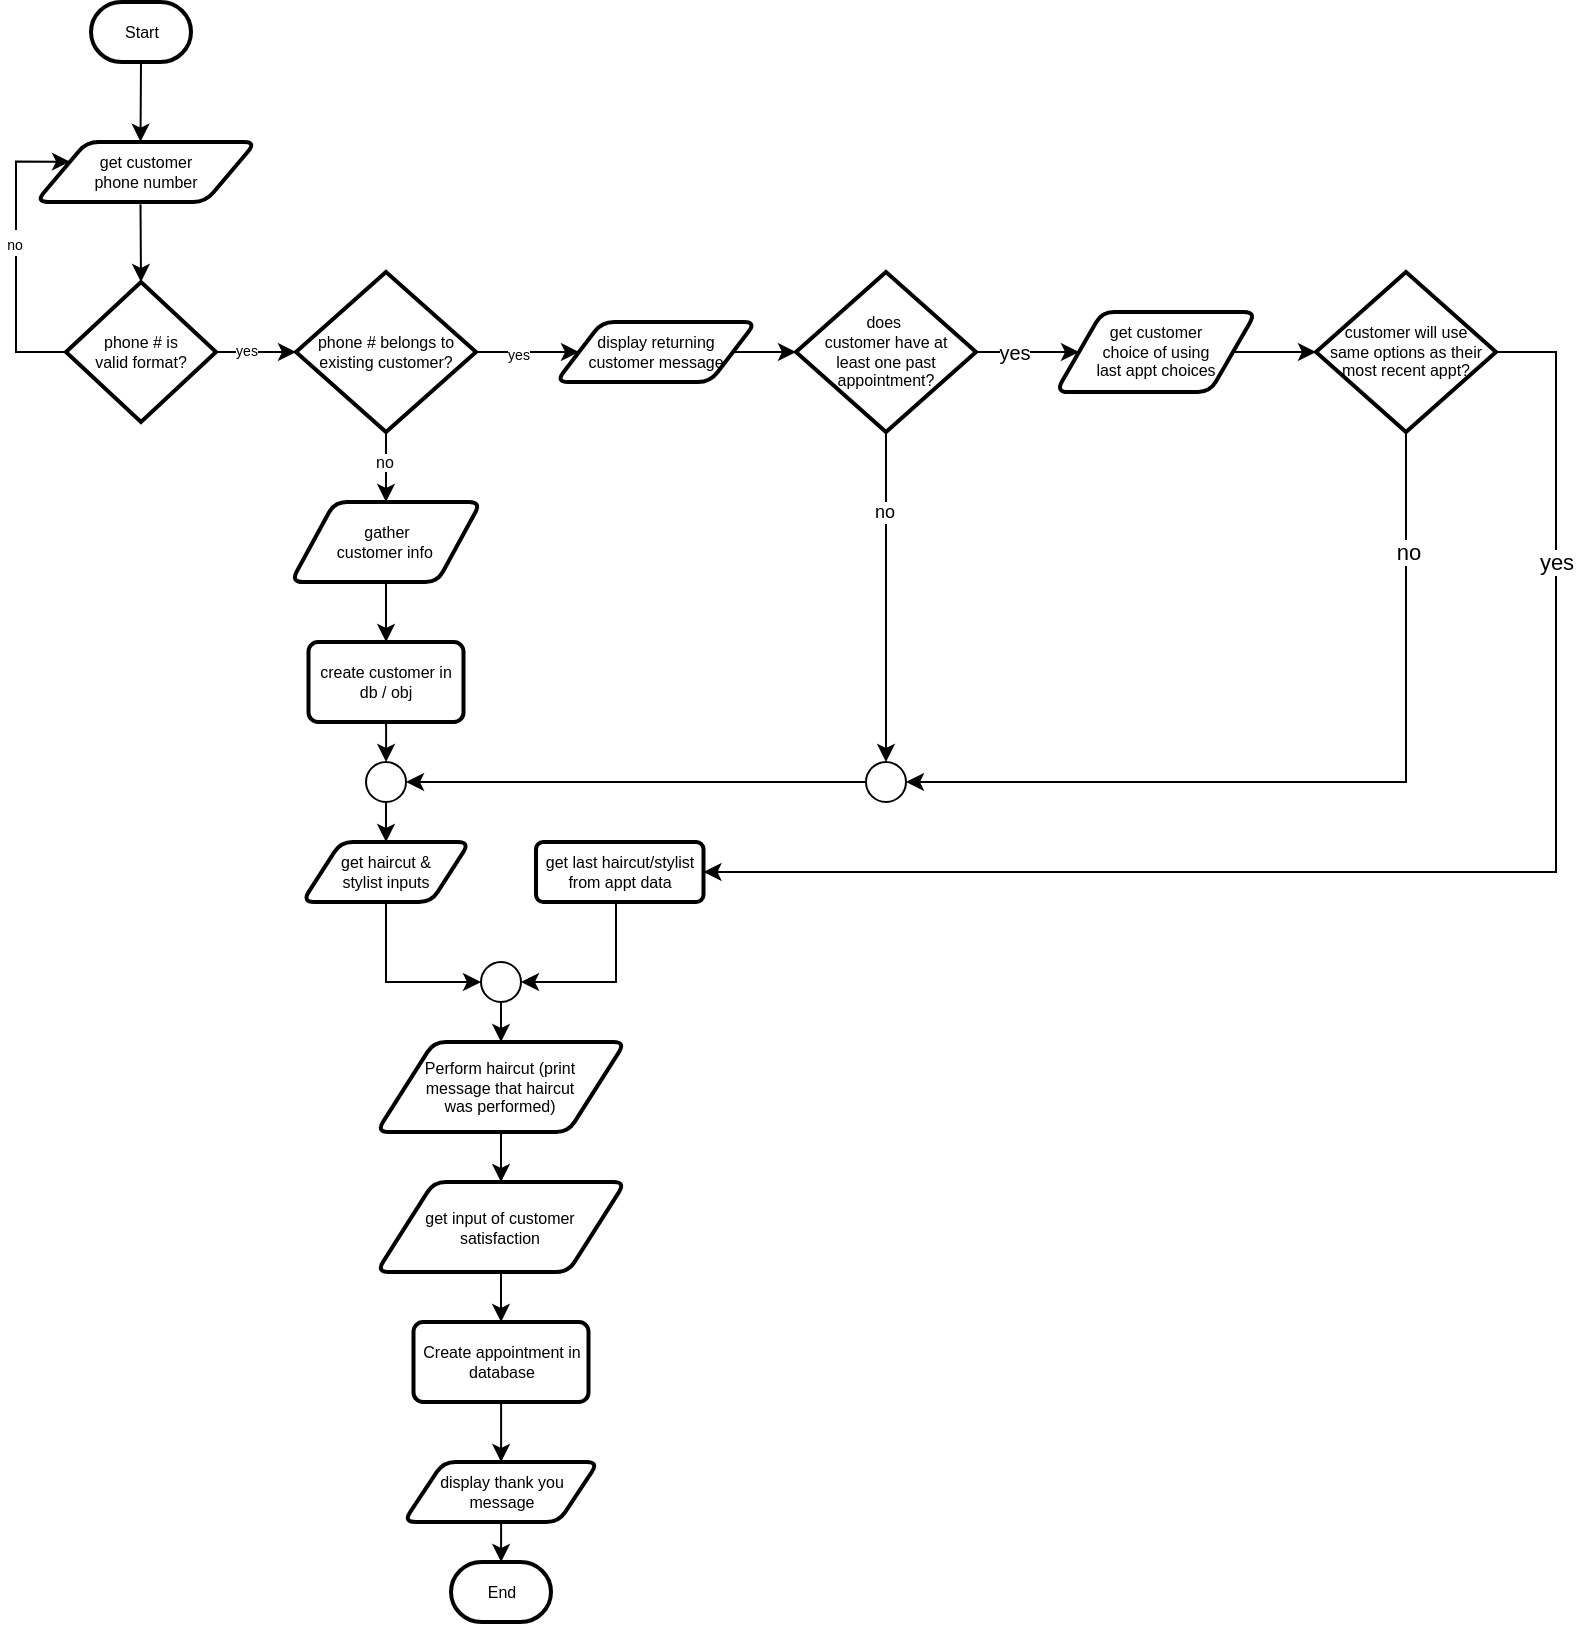 <mxfile version="26.2.2">
  <diagram id="C5RBs43oDa-KdzZeNtuy" name="Page-1">
    <mxGraphModel dx="951" dy="679" grid="1" gridSize="10" guides="1" tooltips="1" connect="1" arrows="1" fold="1" page="1" pageScale="1" pageWidth="827" pageHeight="1169" math="0" shadow="0">
      <root>
        <mxCell id="WIyWlLk6GJQsqaUBKTNV-0" />
        <mxCell id="WIyWlLk6GJQsqaUBKTNV-1" parent="WIyWlLk6GJQsqaUBKTNV-0" />
        <mxCell id="jGkuGe6WWfxTbhynXy6A-0" value="Start" style="strokeWidth=2;html=1;shape=mxgraph.flowchart.terminator;whiteSpace=wrap;fontSize=8;" vertex="1" parent="WIyWlLk6GJQsqaUBKTNV-1">
          <mxGeometry x="67.5" y="20" width="50" height="30" as="geometry" />
        </mxCell>
        <mxCell id="jGkuGe6WWfxTbhynXy6A-1" value="get customer&lt;div&gt;phone number&lt;/div&gt;" style="shape=parallelogram;html=1;strokeWidth=2;perimeter=parallelogramPerimeter;whiteSpace=wrap;rounded=1;arcSize=12;size=0.23;fontSize=8;" vertex="1" parent="WIyWlLk6GJQsqaUBKTNV-1">
          <mxGeometry x="40" y="90" width="110" height="30" as="geometry" />
        </mxCell>
        <mxCell id="jGkuGe6WWfxTbhynXy6A-5" style="edgeStyle=orthogonalEdgeStyle;rounded=0;orthogonalLoop=1;jettySize=auto;html=1;exitX=0;exitY=0.5;exitDx=0;exitDy=0;exitPerimeter=0;entryX=0;entryY=0.25;entryDx=0;entryDy=0;" edge="1" parent="WIyWlLk6GJQsqaUBKTNV-1" source="jGkuGe6WWfxTbhynXy6A-4" target="jGkuGe6WWfxTbhynXy6A-1">
          <mxGeometry relative="1" as="geometry">
            <mxPoint x="65" y="155" as="sourcePoint" />
            <mxPoint x="50" y="100" as="targetPoint" />
            <Array as="points">
              <mxPoint x="30" y="195" />
              <mxPoint x="30" y="100" />
            </Array>
          </mxGeometry>
        </mxCell>
        <mxCell id="jGkuGe6WWfxTbhynXy6A-6" value="&lt;font style=&quot;font-size: 7px;&quot;&gt;no&lt;/font&gt;" style="edgeLabel;html=1;align=center;verticalAlign=middle;resizable=0;points=[];" vertex="1" connectable="0" parent="jGkuGe6WWfxTbhynXy6A-5">
          <mxGeometry x="0.096" y="1" relative="1" as="geometry">
            <mxPoint as="offset" />
          </mxGeometry>
        </mxCell>
        <mxCell id="jGkuGe6WWfxTbhynXy6A-4" value="&lt;font&gt;phone # is valid&amp;nbsp;&lt;/font&gt;&lt;span style=&quot;background-color: transparent; color: light-dark(rgb(0, 0, 0), rgb(255, 255, 255));&quot;&gt;format?&lt;/span&gt;" style="strokeWidth=2;html=1;shape=mxgraph.flowchart.decision;whiteSpace=wrap;fontSize=8;" vertex="1" parent="WIyWlLk6GJQsqaUBKTNV-1">
          <mxGeometry x="55" y="160" width="75" height="70" as="geometry" />
        </mxCell>
        <mxCell id="jGkuGe6WWfxTbhynXy6A-7" value="" style="endArrow=classic;html=1;rounded=0;exitX=0.475;exitY=1.038;exitDx=0;exitDy=0;exitPerimeter=0;entryX=0.5;entryY=0;entryDx=0;entryDy=0;entryPerimeter=0;" edge="1" parent="WIyWlLk6GJQsqaUBKTNV-1" source="jGkuGe6WWfxTbhynXy6A-1" target="jGkuGe6WWfxTbhynXy6A-4">
          <mxGeometry width="50" height="50" relative="1" as="geometry">
            <mxPoint x="100" y="180" as="sourcePoint" />
            <mxPoint x="150" y="130" as="targetPoint" />
          </mxGeometry>
        </mxCell>
        <mxCell id="jGkuGe6WWfxTbhynXy6A-8" value="" style="endArrow=classic;html=1;rounded=0;exitX=0.5;exitY=1;exitDx=0;exitDy=0;exitPerimeter=0;entryX=0.475;entryY=-0.005;entryDx=0;entryDy=0;entryPerimeter=0;" edge="1" parent="WIyWlLk6GJQsqaUBKTNV-1" source="jGkuGe6WWfxTbhynXy6A-0" target="jGkuGe6WWfxTbhynXy6A-1">
          <mxGeometry width="50" height="50" relative="1" as="geometry">
            <mxPoint x="102" y="131" as="sourcePoint" />
            <mxPoint x="103" y="170" as="targetPoint" />
          </mxGeometry>
        </mxCell>
        <mxCell id="jGkuGe6WWfxTbhynXy6A-14" value="" style="edgeStyle=orthogonalEdgeStyle;rounded=0;orthogonalLoop=1;jettySize=auto;html=1;entryX=0;entryY=0.5;entryDx=0;entryDy=0;" edge="1" parent="WIyWlLk6GJQsqaUBKTNV-1" source="jGkuGe6WWfxTbhynXy6A-9" target="jGkuGe6WWfxTbhynXy6A-16">
          <mxGeometry relative="1" as="geometry">
            <mxPoint x="280" y="160" as="targetPoint" />
          </mxGeometry>
        </mxCell>
        <mxCell id="jGkuGe6WWfxTbhynXy6A-15" value="&lt;font style=&quot;font-size: 7px;&quot;&gt;yes&lt;/font&gt;" style="edgeLabel;html=1;align=center;verticalAlign=middle;resizable=0;points=[];" vertex="1" connectable="0" parent="jGkuGe6WWfxTbhynXy6A-14">
          <mxGeometry x="-0.179" relative="1" as="geometry">
            <mxPoint as="offset" />
          </mxGeometry>
        </mxCell>
        <mxCell id="jGkuGe6WWfxTbhynXy6A-20" value="" style="edgeStyle=orthogonalEdgeStyle;rounded=0;orthogonalLoop=1;jettySize=auto;html=1;" edge="1" parent="WIyWlLk6GJQsqaUBKTNV-1" source="jGkuGe6WWfxTbhynXy6A-9" target="jGkuGe6WWfxTbhynXy6A-19">
          <mxGeometry relative="1" as="geometry" />
        </mxCell>
        <mxCell id="jGkuGe6WWfxTbhynXy6A-21" value="no" style="edgeLabel;html=1;align=center;verticalAlign=middle;resizable=0;points=[];fontSize=8;" vertex="1" connectable="0" parent="jGkuGe6WWfxTbhynXy6A-20">
          <mxGeometry x="-0.323" y="2" relative="1" as="geometry">
            <mxPoint x="-3" as="offset" />
          </mxGeometry>
        </mxCell>
        <mxCell id="jGkuGe6WWfxTbhynXy6A-9" value="&lt;font&gt;phone # belongs to existing customer?&lt;/font&gt;" style="strokeWidth=2;html=1;shape=mxgraph.flowchart.decision;whiteSpace=wrap;fontSize=8;" vertex="1" parent="WIyWlLk6GJQsqaUBKTNV-1">
          <mxGeometry x="170" y="155" width="90" height="80" as="geometry" />
        </mxCell>
        <mxCell id="jGkuGe6WWfxTbhynXy6A-11" style="edgeStyle=orthogonalEdgeStyle;rounded=0;orthogonalLoop=1;jettySize=auto;html=1;entryX=0;entryY=0.5;entryDx=0;entryDy=0;entryPerimeter=0;" edge="1" parent="WIyWlLk6GJQsqaUBKTNV-1" source="jGkuGe6WWfxTbhynXy6A-4" target="jGkuGe6WWfxTbhynXy6A-9">
          <mxGeometry relative="1" as="geometry" />
        </mxCell>
        <mxCell id="jGkuGe6WWfxTbhynXy6A-12" value="&lt;font style=&quot;font-size: 7px;&quot;&gt;yes&lt;/font&gt;" style="edgeLabel;html=1;align=center;verticalAlign=middle;resizable=0;points=[];" vertex="1" connectable="0" parent="jGkuGe6WWfxTbhynXy6A-11">
          <mxGeometry x="-0.65" y="1" relative="1" as="geometry">
            <mxPoint x="8" y="-1" as="offset" />
          </mxGeometry>
        </mxCell>
        <mxCell id="jGkuGe6WWfxTbhynXy6A-30" value="" style="edgeStyle=orthogonalEdgeStyle;rounded=0;orthogonalLoop=1;jettySize=auto;html=1;entryX=1;entryY=0.5;entryDx=0;entryDy=0;entryPerimeter=0;" edge="1" parent="WIyWlLk6GJQsqaUBKTNV-1" source="jGkuGe6WWfxTbhynXy6A-41" target="jGkuGe6WWfxTbhynXy6A-31">
          <mxGeometry relative="1" as="geometry">
            <mxPoint x="345" y="355" as="targetPoint" />
            <Array as="points">
              <mxPoint x="465" y="410" />
            </Array>
          </mxGeometry>
        </mxCell>
        <mxCell id="jGkuGe6WWfxTbhynXy6A-36" style="edgeStyle=orthogonalEdgeStyle;rounded=0;orthogonalLoop=1;jettySize=auto;html=1;entryX=0;entryY=0.5;entryDx=0;entryDy=0;" edge="1" parent="WIyWlLk6GJQsqaUBKTNV-1" source="jGkuGe6WWfxTbhynXy6A-13" target="jGkuGe6WWfxTbhynXy6A-35">
          <mxGeometry relative="1" as="geometry" />
        </mxCell>
        <mxCell id="jGkuGe6WWfxTbhynXy6A-37" value="&lt;font style=&quot;font-size: 10px;&quot;&gt;yes&lt;/font&gt;" style="edgeLabel;html=1;align=center;verticalAlign=middle;resizable=0;points=[];" vertex="1" connectable="0" parent="jGkuGe6WWfxTbhynXy6A-36">
          <mxGeometry x="-0.27" relative="1" as="geometry">
            <mxPoint as="offset" />
          </mxGeometry>
        </mxCell>
        <mxCell id="jGkuGe6WWfxTbhynXy6A-13" value="&lt;font&gt;does&amp;nbsp;&lt;/font&gt;&lt;div&gt;&lt;font&gt;customer have at&lt;/font&gt;&lt;/div&gt;&lt;div&gt;&lt;font&gt;least one past appointment?&lt;/font&gt;&lt;/div&gt;" style="strokeWidth=2;html=1;shape=mxgraph.flowchart.decision;whiteSpace=wrap;fontSize=8;" vertex="1" parent="WIyWlLk6GJQsqaUBKTNV-1">
          <mxGeometry x="420" y="155" width="90" height="80" as="geometry" />
        </mxCell>
        <mxCell id="jGkuGe6WWfxTbhynXy6A-16" value="display returning&lt;div&gt;customer message&lt;/div&gt;" style="whiteSpace=wrap;html=1;fontSize=8;strokeWidth=2;shape=parallelogram;perimeter=parallelogramPerimeter;rounded=1;arcSize=12;size=0.23;" vertex="1" parent="WIyWlLk6GJQsqaUBKTNV-1">
          <mxGeometry x="300" y="180" width="100" height="30" as="geometry" />
        </mxCell>
        <mxCell id="jGkuGe6WWfxTbhynXy6A-25" value="" style="edgeStyle=orthogonalEdgeStyle;rounded=0;orthogonalLoop=1;jettySize=auto;html=1;" edge="1" parent="WIyWlLk6GJQsqaUBKTNV-1" source="jGkuGe6WWfxTbhynXy6A-19" target="jGkuGe6WWfxTbhynXy6A-24">
          <mxGeometry relative="1" as="geometry" />
        </mxCell>
        <mxCell id="jGkuGe6WWfxTbhynXy6A-19" value="gather&lt;div&gt;customer info&amp;nbsp;&lt;/div&gt;" style="whiteSpace=wrap;html=1;fontSize=8;strokeWidth=2;shape=parallelogram;perimeter=parallelogramPerimeter;rounded=1;arcSize=12;size=0.23;" vertex="1" parent="WIyWlLk6GJQsqaUBKTNV-1">
          <mxGeometry x="167.5" y="270" width="95" height="40" as="geometry" />
        </mxCell>
        <mxCell id="jGkuGe6WWfxTbhynXy6A-28" value="" style="edgeStyle=orthogonalEdgeStyle;rounded=0;orthogonalLoop=1;jettySize=auto;html=1;" edge="1" parent="WIyWlLk6GJQsqaUBKTNV-1" source="jGkuGe6WWfxTbhynXy6A-24">
          <mxGeometry relative="1" as="geometry">
            <mxPoint x="215" y="400" as="targetPoint" />
          </mxGeometry>
        </mxCell>
        <mxCell id="jGkuGe6WWfxTbhynXy6A-24" value="create customer in db / obj" style="whiteSpace=wrap;html=1;fontSize=8;strokeWidth=2;rounded=1;arcSize=12;" vertex="1" parent="WIyWlLk6GJQsqaUBKTNV-1">
          <mxGeometry x="176.25" y="340" width="77.5" height="40" as="geometry" />
        </mxCell>
        <mxCell id="jGkuGe6WWfxTbhynXy6A-49" style="edgeStyle=orthogonalEdgeStyle;rounded=0;orthogonalLoop=1;jettySize=auto;html=1;entryX=0;entryY=0.5;entryDx=0;entryDy=0;entryPerimeter=0;" edge="1" parent="WIyWlLk6GJQsqaUBKTNV-1" source="jGkuGe6WWfxTbhynXy6A-27" target="jGkuGe6WWfxTbhynXy6A-48">
          <mxGeometry relative="1" as="geometry">
            <Array as="points">
              <mxPoint x="215" y="510" />
            </Array>
          </mxGeometry>
        </mxCell>
        <mxCell id="jGkuGe6WWfxTbhynXy6A-27" value="get haircut &amp;amp;&lt;div&gt;stylist inputs&lt;/div&gt;" style="whiteSpace=wrap;html=1;fontSize=8;strokeWidth=2;rounded=1;arcSize=12;shape=parallelogram;perimeter=parallelogramPerimeter;size=0.23;" vertex="1" parent="WIyWlLk6GJQsqaUBKTNV-1">
          <mxGeometry x="173.13" y="440" width="83.75" height="30" as="geometry" />
        </mxCell>
        <mxCell id="jGkuGe6WWfxTbhynXy6A-33" style="edgeStyle=orthogonalEdgeStyle;rounded=0;orthogonalLoop=1;jettySize=auto;html=1;entryX=0.5;entryY=0;entryDx=0;entryDy=0;" edge="1" parent="WIyWlLk6GJQsqaUBKTNV-1" source="jGkuGe6WWfxTbhynXy6A-31" target="jGkuGe6WWfxTbhynXy6A-27">
          <mxGeometry relative="1" as="geometry" />
        </mxCell>
        <mxCell id="jGkuGe6WWfxTbhynXy6A-31" value="" style="verticalLabelPosition=bottom;verticalAlign=top;html=1;shape=mxgraph.flowchart.on-page_reference;" vertex="1" parent="WIyWlLk6GJQsqaUBKTNV-1">
          <mxGeometry x="205.01" y="400" width="20" height="20" as="geometry" />
        </mxCell>
        <mxCell id="jGkuGe6WWfxTbhynXy6A-34" style="edgeStyle=orthogonalEdgeStyle;rounded=0;orthogonalLoop=1;jettySize=auto;html=1;entryX=0;entryY=0.5;entryDx=0;entryDy=0;entryPerimeter=0;" edge="1" parent="WIyWlLk6GJQsqaUBKTNV-1" source="jGkuGe6WWfxTbhynXy6A-16" target="jGkuGe6WWfxTbhynXy6A-13">
          <mxGeometry relative="1" as="geometry" />
        </mxCell>
        <mxCell id="jGkuGe6WWfxTbhynXy6A-35" value="get customer&lt;div&gt;choice&amp;nbsp;&lt;span style=&quot;background-color: transparent; color: light-dark(rgb(0, 0, 0), rgb(255, 255, 255));&quot;&gt;of using&lt;/span&gt;&lt;/div&gt;&lt;div&gt;&lt;span style=&quot;background-color: transparent; color: light-dark(rgb(0, 0, 0), rgb(255, 255, 255));&quot;&gt;last appt choices&lt;/span&gt;&lt;/div&gt;" style="whiteSpace=wrap;html=1;fontSize=8;strokeWidth=2;shape=parallelogram;perimeter=parallelogramPerimeter;rounded=1;arcSize=12;size=0.23;" vertex="1" parent="WIyWlLk6GJQsqaUBKTNV-1">
          <mxGeometry x="550" y="175" width="100" height="40" as="geometry" />
        </mxCell>
        <mxCell id="jGkuGe6WWfxTbhynXy6A-40" style="edgeStyle=orthogonalEdgeStyle;rounded=0;orthogonalLoop=1;jettySize=auto;html=1;entryX=1;entryY=0.5;entryDx=0;entryDy=0;entryPerimeter=0;" edge="1" parent="WIyWlLk6GJQsqaUBKTNV-1" source="jGkuGe6WWfxTbhynXy6A-38" target="jGkuGe6WWfxTbhynXy6A-41">
          <mxGeometry relative="1" as="geometry">
            <mxPoint x="630" y="410" as="targetPoint" />
            <Array as="points">
              <mxPoint x="725" y="410" />
            </Array>
          </mxGeometry>
        </mxCell>
        <mxCell id="jGkuGe6WWfxTbhynXy6A-44" value="no" style="edgeLabel;html=1;align=center;verticalAlign=middle;resizable=0;points=[];" vertex="1" connectable="0" parent="jGkuGe6WWfxTbhynXy6A-40">
          <mxGeometry x="-0.717" y="1" relative="1" as="geometry">
            <mxPoint as="offset" />
          </mxGeometry>
        </mxCell>
        <mxCell id="jGkuGe6WWfxTbhynXy6A-45" style="edgeStyle=orthogonalEdgeStyle;rounded=0;orthogonalLoop=1;jettySize=auto;html=1;entryX=1;entryY=0.5;entryDx=0;entryDy=0;" edge="1" parent="WIyWlLk6GJQsqaUBKTNV-1" source="jGkuGe6WWfxTbhynXy6A-38" target="jGkuGe6WWfxTbhynXy6A-46">
          <mxGeometry relative="1" as="geometry">
            <mxPoint x="800" y="460.645" as="targetPoint" />
            <Array as="points">
              <mxPoint x="800" y="195" />
              <mxPoint x="800" y="455" />
            </Array>
          </mxGeometry>
        </mxCell>
        <mxCell id="jGkuGe6WWfxTbhynXy6A-47" value="yes" style="edgeLabel;html=1;align=center;verticalAlign=middle;resizable=0;points=[];" vertex="1" connectable="0" parent="jGkuGe6WWfxTbhynXy6A-45">
          <mxGeometry x="-0.14" relative="1" as="geometry">
            <mxPoint x="18" y="-155" as="offset" />
          </mxGeometry>
        </mxCell>
        <mxCell id="jGkuGe6WWfxTbhynXy6A-38" value="customer will use&lt;div&gt;same options as their most recent appt?&lt;/div&gt;" style="strokeWidth=2;html=1;shape=mxgraph.flowchart.decision;whiteSpace=wrap;fontSize=8;" vertex="1" parent="WIyWlLk6GJQsqaUBKTNV-1">
          <mxGeometry x="680" y="155" width="90" height="80" as="geometry" />
        </mxCell>
        <mxCell id="jGkuGe6WWfxTbhynXy6A-39" style="edgeStyle=orthogonalEdgeStyle;rounded=0;orthogonalLoop=1;jettySize=auto;html=1;entryX=0;entryY=0.5;entryDx=0;entryDy=0;entryPerimeter=0;" edge="1" parent="WIyWlLk6GJQsqaUBKTNV-1" source="jGkuGe6WWfxTbhynXy6A-35" target="jGkuGe6WWfxTbhynXy6A-38">
          <mxGeometry relative="1" as="geometry" />
        </mxCell>
        <mxCell id="jGkuGe6WWfxTbhynXy6A-42" value="" style="edgeStyle=orthogonalEdgeStyle;rounded=0;orthogonalLoop=1;jettySize=auto;html=1;entryX=0.5;entryY=0;entryDx=0;entryDy=0;entryPerimeter=0;" edge="1" parent="WIyWlLk6GJQsqaUBKTNV-1" source="jGkuGe6WWfxTbhynXy6A-13" target="jGkuGe6WWfxTbhynXy6A-41">
          <mxGeometry relative="1" as="geometry">
            <mxPoint x="465" y="235" as="sourcePoint" />
            <mxPoint x="225" y="410" as="targetPoint" />
            <Array as="points" />
          </mxGeometry>
        </mxCell>
        <mxCell id="jGkuGe6WWfxTbhynXy6A-43" value="no" style="edgeLabel;html=1;align=center;verticalAlign=middle;resizable=0;points=[];fontSize=9;" vertex="1" connectable="0" parent="jGkuGe6WWfxTbhynXy6A-42">
          <mxGeometry x="-0.518" y="-1" relative="1" as="geometry">
            <mxPoint as="offset" />
          </mxGeometry>
        </mxCell>
        <mxCell id="jGkuGe6WWfxTbhynXy6A-41" value="" style="verticalLabelPosition=bottom;verticalAlign=top;html=1;shape=mxgraph.flowchart.on-page_reference;" vertex="1" parent="WIyWlLk6GJQsqaUBKTNV-1">
          <mxGeometry x="455" y="400" width="20" height="20" as="geometry" />
        </mxCell>
        <mxCell id="jGkuGe6WWfxTbhynXy6A-46" value="get last haircut/stylist from appt data" style="whiteSpace=wrap;html=1;fontSize=8;strokeWidth=2;rounded=1;arcSize=12;shape=label;size=0.23;" vertex="1" parent="WIyWlLk6GJQsqaUBKTNV-1">
          <mxGeometry x="290" y="440" width="83.75" height="30" as="geometry" />
        </mxCell>
        <mxCell id="jGkuGe6WWfxTbhynXy6A-52" style="edgeStyle=orthogonalEdgeStyle;rounded=0;orthogonalLoop=1;jettySize=auto;html=1;entryX=0.5;entryY=0;entryDx=0;entryDy=0;" edge="1" parent="WIyWlLk6GJQsqaUBKTNV-1" source="jGkuGe6WWfxTbhynXy6A-48" target="jGkuGe6WWfxTbhynXy6A-51">
          <mxGeometry relative="1" as="geometry" />
        </mxCell>
        <mxCell id="jGkuGe6WWfxTbhynXy6A-48" value="" style="verticalLabelPosition=bottom;verticalAlign=top;html=1;shape=mxgraph.flowchart.on-page_reference;" vertex="1" parent="WIyWlLk6GJQsqaUBKTNV-1">
          <mxGeometry x="262.5" y="500" width="20" height="20" as="geometry" />
        </mxCell>
        <mxCell id="jGkuGe6WWfxTbhynXy6A-50" style="edgeStyle=orthogonalEdgeStyle;rounded=0;orthogonalLoop=1;jettySize=auto;html=1;entryX=1;entryY=0.5;entryDx=0;entryDy=0;entryPerimeter=0;" edge="1" parent="WIyWlLk6GJQsqaUBKTNV-1" source="jGkuGe6WWfxTbhynXy6A-46" target="jGkuGe6WWfxTbhynXy6A-48">
          <mxGeometry relative="1" as="geometry">
            <Array as="points">
              <mxPoint x="330" y="510" />
            </Array>
          </mxGeometry>
        </mxCell>
        <mxCell id="jGkuGe6WWfxTbhynXy6A-54" value="" style="edgeStyle=orthogonalEdgeStyle;rounded=0;orthogonalLoop=1;jettySize=auto;html=1;" edge="1" parent="WIyWlLk6GJQsqaUBKTNV-1" source="jGkuGe6WWfxTbhynXy6A-51" target="jGkuGe6WWfxTbhynXy6A-53">
          <mxGeometry relative="1" as="geometry" />
        </mxCell>
        <mxCell id="jGkuGe6WWfxTbhynXy6A-51" value="Perform haircut (print&lt;div&gt;message that haircut&lt;/div&gt;&lt;div&gt;was performed)&lt;/div&gt;" style="whiteSpace=wrap;html=1;fontSize=8;strokeWidth=2;rounded=1;arcSize=12;shape=parallelogram;size=0.23;perimeter=parallelogramPerimeter;" vertex="1" parent="WIyWlLk6GJQsqaUBKTNV-1">
          <mxGeometry x="210.31" y="540" width="124.38" height="45" as="geometry" />
        </mxCell>
        <mxCell id="jGkuGe6WWfxTbhynXy6A-56" value="" style="edgeStyle=orthogonalEdgeStyle;rounded=0;orthogonalLoop=1;jettySize=auto;html=1;" edge="1" parent="WIyWlLk6GJQsqaUBKTNV-1" source="jGkuGe6WWfxTbhynXy6A-53" target="jGkuGe6WWfxTbhynXy6A-55">
          <mxGeometry relative="1" as="geometry" />
        </mxCell>
        <mxCell id="jGkuGe6WWfxTbhynXy6A-53" value="get input of customer&lt;div&gt;satisfaction&lt;/div&gt;" style="whiteSpace=wrap;html=1;fontSize=8;strokeWidth=2;rounded=1;arcSize=12;shape=parallelogram;size=0.23;perimeter=parallelogramPerimeter;" vertex="1" parent="WIyWlLk6GJQsqaUBKTNV-1">
          <mxGeometry x="210.31" y="610" width="124.38" height="45" as="geometry" />
        </mxCell>
        <mxCell id="jGkuGe6WWfxTbhynXy6A-59" value="" style="edgeStyle=orthogonalEdgeStyle;rounded=0;orthogonalLoop=1;jettySize=auto;html=1;" edge="1" parent="WIyWlLk6GJQsqaUBKTNV-1" source="jGkuGe6WWfxTbhynXy6A-55" target="jGkuGe6WWfxTbhynXy6A-58">
          <mxGeometry relative="1" as="geometry" />
        </mxCell>
        <mxCell id="jGkuGe6WWfxTbhynXy6A-55" value="Create appointment in database" style="whiteSpace=wrap;html=1;fontSize=8;strokeWidth=2;rounded=1;arcSize=12;" vertex="1" parent="WIyWlLk6GJQsqaUBKTNV-1">
          <mxGeometry x="228.75" y="680" width="87.5" height="40" as="geometry" />
        </mxCell>
        <mxCell id="jGkuGe6WWfxTbhynXy6A-58" value="display thank you&lt;div&gt;message&lt;/div&gt;" style="shape=parallelogram;perimeter=parallelogramPerimeter;whiteSpace=wrap;html=1;fixedSize=1;fontSize=8;strokeWidth=2;rounded=1;arcSize=12;" vertex="1" parent="WIyWlLk6GJQsqaUBKTNV-1">
          <mxGeometry x="223.75" y="750" width="97.5" height="30" as="geometry" />
        </mxCell>
        <mxCell id="jGkuGe6WWfxTbhynXy6A-60" value="End" style="strokeWidth=2;html=1;shape=mxgraph.flowchart.terminator;whiteSpace=wrap;fontSize=8;" vertex="1" parent="WIyWlLk6GJQsqaUBKTNV-1">
          <mxGeometry x="247.5" y="800" width="50" height="30" as="geometry" />
        </mxCell>
        <mxCell id="jGkuGe6WWfxTbhynXy6A-61" style="edgeStyle=orthogonalEdgeStyle;rounded=0;orthogonalLoop=1;jettySize=auto;html=1;entryX=0.5;entryY=0;entryDx=0;entryDy=0;entryPerimeter=0;" edge="1" parent="WIyWlLk6GJQsqaUBKTNV-1" source="jGkuGe6WWfxTbhynXy6A-58" target="jGkuGe6WWfxTbhynXy6A-60">
          <mxGeometry relative="1" as="geometry" />
        </mxCell>
      </root>
    </mxGraphModel>
  </diagram>
</mxfile>
